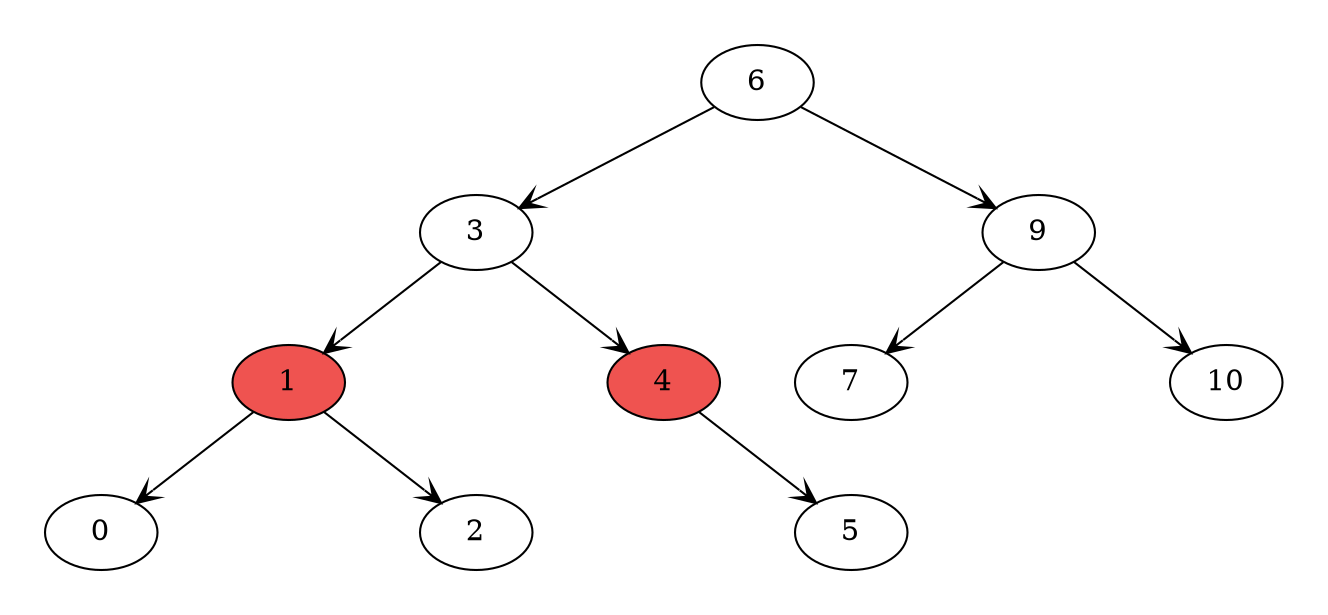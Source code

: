 digraph G {
nodesep=0.5;
pad=0.3;
size="20, 10";
node [style=filled, fillcolor=grey];
edge [color=black, arrowhead=vee];
6 -> 3  [style=filled, weight=3];
6 [label=6, fillcolor=white, style=filled];
3 [label=3, fillcolor=white, style=filled];
edge [style=invisible, color=white, arrowhead=none];
6 -> ":6"  [style=invisible, weight=100];
edge [color=black, arrowhead=vee];
":6" [label=":6", fillcolor=white, style=invisible];
6 -> 9  [style=filled, weight=3];
9 [label=9, fillcolor=white, style=filled];
9 -> 7  [style=filled, weight=3];
7 [label=7, fillcolor=white, style=filled];
edge [style=invisible, color=white, arrowhead=none];
9 -> ":9"  [style=invisible, weight=100];
edge [color=black, arrowhead=vee];
":9" [label=":9", fillcolor=white, style=invisible];
9 -> 10  [style=filled, weight=3];
10 [label=10, fillcolor=white, style=filled];
3 -> 1  [style=filled, weight=3];
1 [label=1, fillcolor="#ef5350", style=filled];
edge [style=invisible, color=white, arrowhead=none];
3 -> ":3"  [style=invisible, weight=100];
edge [color=black, arrowhead=vee];
":3" [label=":3", fillcolor="#ef5350", style=invisible];
3 -> 4  [style=filled, weight=3];
4 [label=4, fillcolor="#ef5350", style=filled];
edge [style=invisible, color=white, arrowhead=none];
4 -> ":4"  [style=invisible, weight=100];
edge [color=black, arrowhead=vee];
":4" [label=":4", fillcolor=white, style=invisible];
4 -> 5  [style=filled, weight=3];
5 [label=5, fillcolor=white, style=filled];
1 -> 0  [style=filled, weight=3];
0 [label=0, fillcolor=white, style=filled];
edge [style=invisible, color=white, arrowhead=none];
1 -> ":1"  [style=invisible, weight=100];
edge [color=black, arrowhead=vee];
":1" [label=":1", fillcolor=white, style=invisible];
1 -> 2  [style=filled, weight=3];
2 [label=2, fillcolor=white, style=filled];
}
